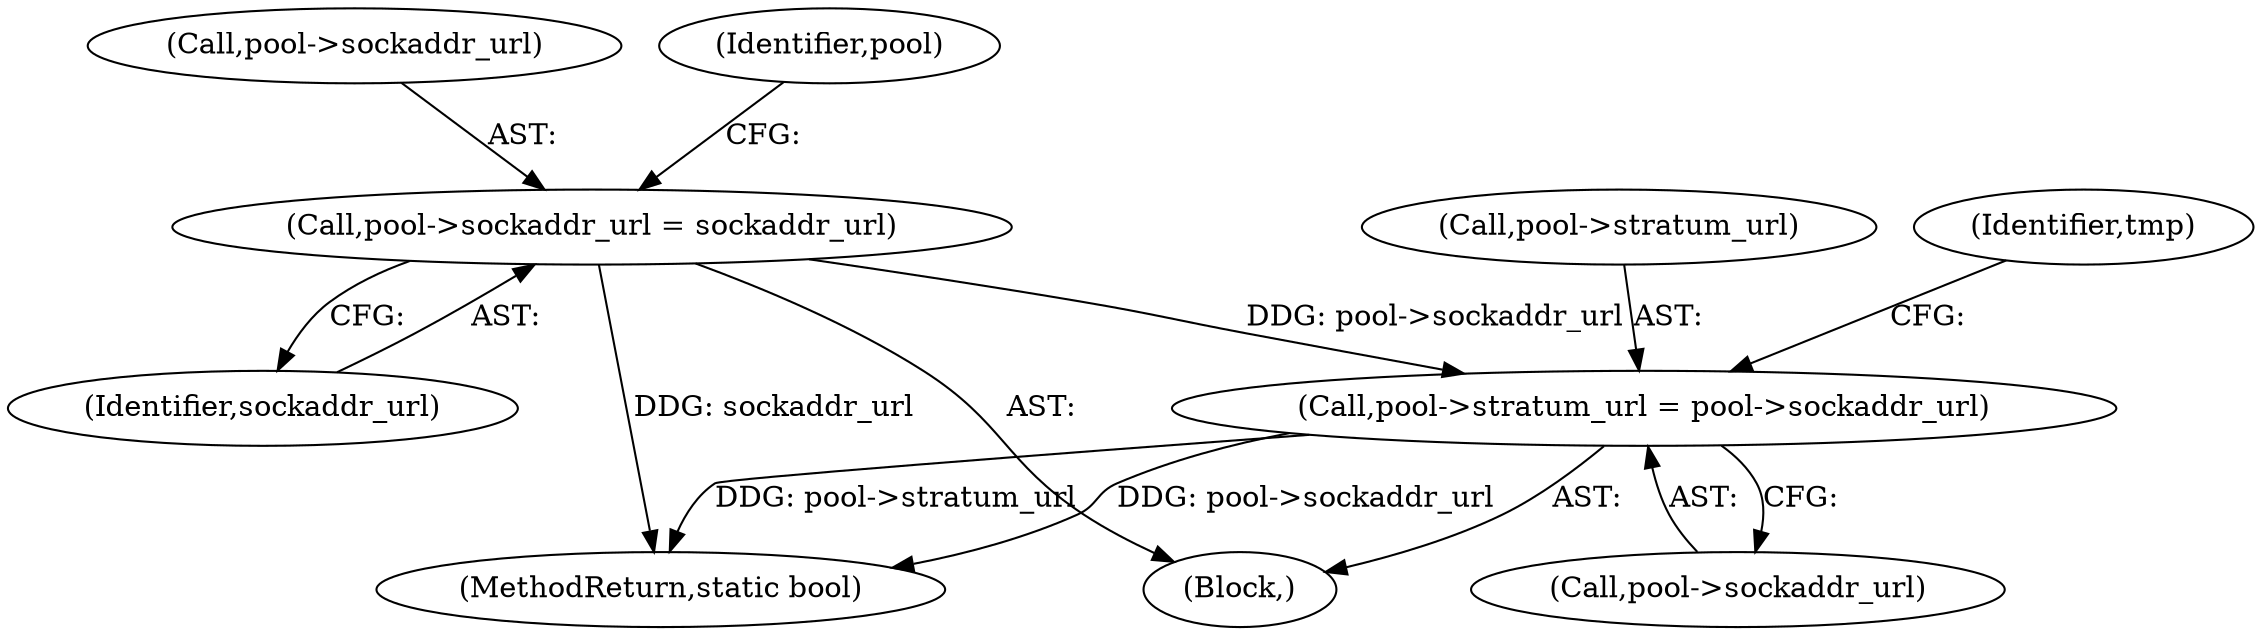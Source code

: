 digraph "0_cgminer_e1c5050734123973b99d181c45e74b2cbb00272e_2@pointer" {
"1000239" [label="(Call,pool->stratum_url = pool->sockaddr_url)"];
"1000234" [label="(Call,pool->sockaddr_url = sockaddr_url)"];
"1000234" [label="(Call,pool->sockaddr_url = sockaddr_url)"];
"1000235" [label="(Call,pool->sockaddr_url)"];
"1000241" [label="(Identifier,pool)"];
"1000247" [label="(Identifier,tmp)"];
"1000103" [label="(Block,)"];
"1000240" [label="(Call,pool->stratum_url)"];
"1000238" [label="(Identifier,sockaddr_url)"];
"1000239" [label="(Call,pool->stratum_url = pool->sockaddr_url)"];
"1000276" [label="(MethodReturn,static bool)"];
"1000243" [label="(Call,pool->sockaddr_url)"];
"1000239" -> "1000103"  [label="AST: "];
"1000239" -> "1000243"  [label="CFG: "];
"1000240" -> "1000239"  [label="AST: "];
"1000243" -> "1000239"  [label="AST: "];
"1000247" -> "1000239"  [label="CFG: "];
"1000239" -> "1000276"  [label="DDG: pool->stratum_url"];
"1000239" -> "1000276"  [label="DDG: pool->sockaddr_url"];
"1000234" -> "1000239"  [label="DDG: pool->sockaddr_url"];
"1000234" -> "1000103"  [label="AST: "];
"1000234" -> "1000238"  [label="CFG: "];
"1000235" -> "1000234"  [label="AST: "];
"1000238" -> "1000234"  [label="AST: "];
"1000241" -> "1000234"  [label="CFG: "];
"1000234" -> "1000276"  [label="DDG: sockaddr_url"];
}
